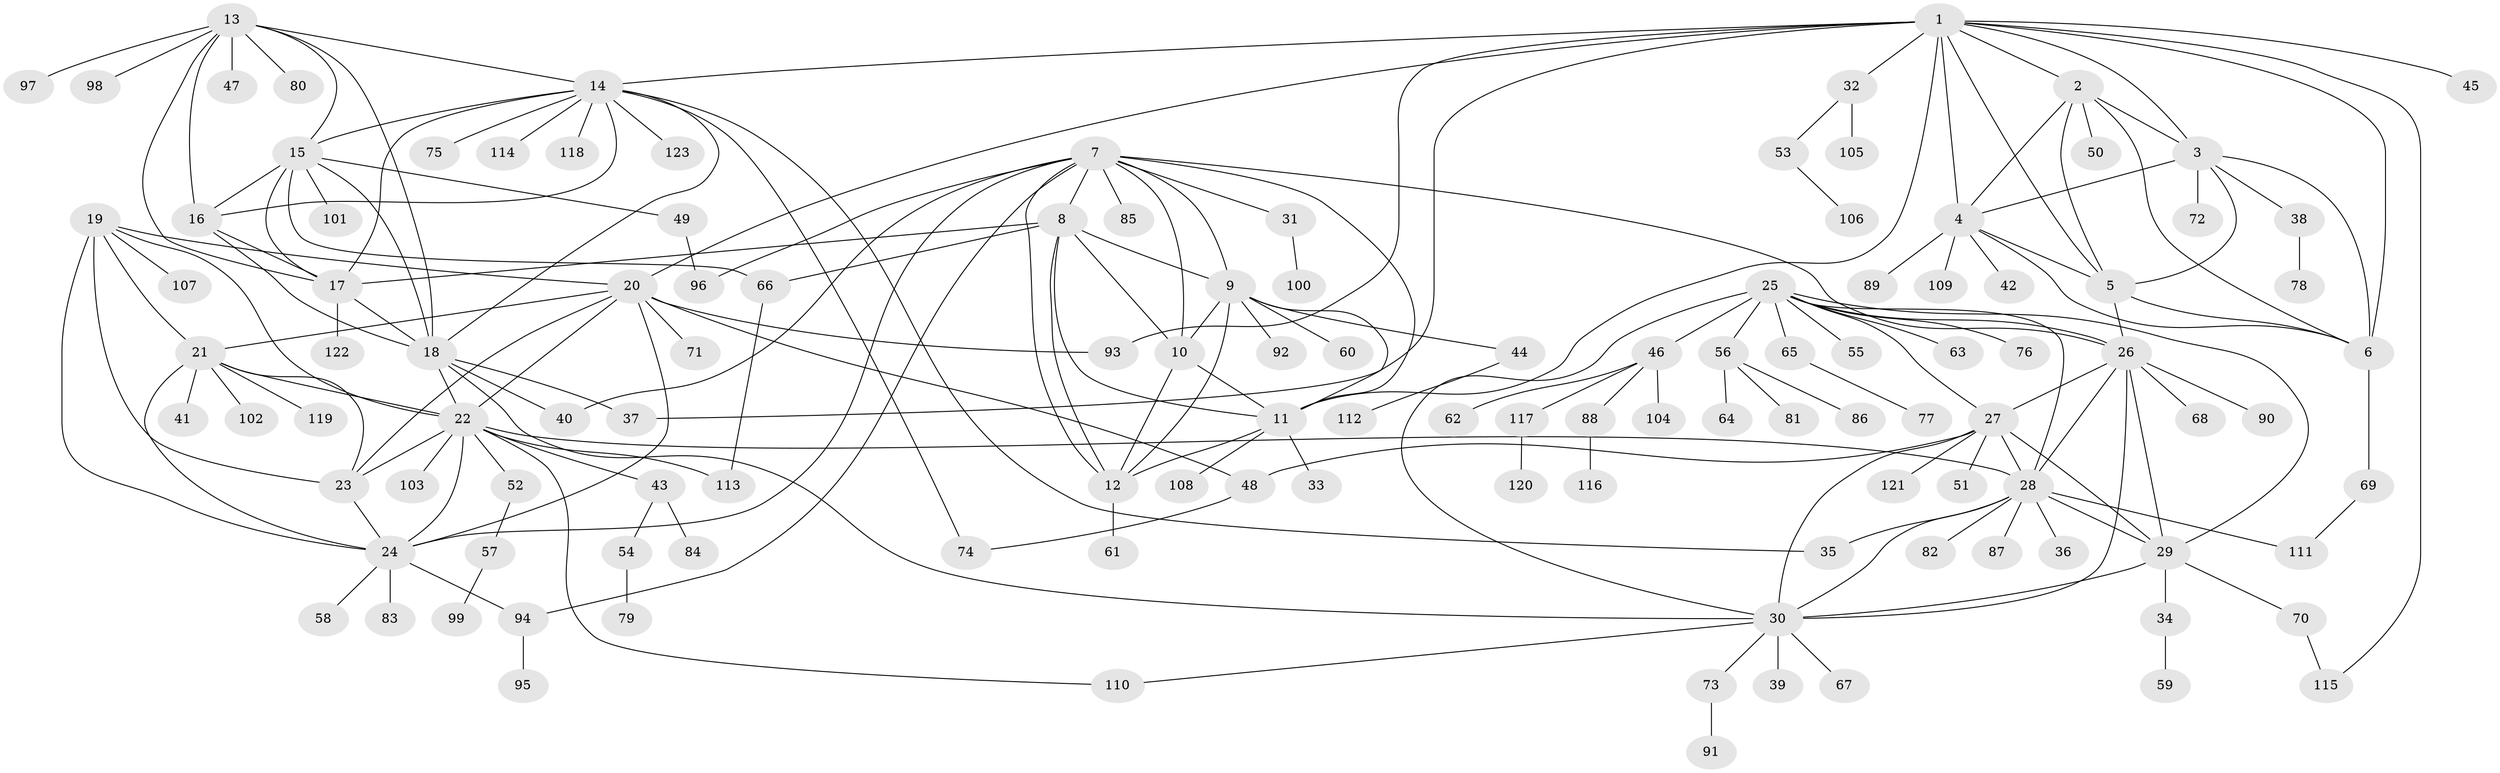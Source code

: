 // Generated by graph-tools (version 1.1) at 2025/56/03/09/25 04:56:09]
// undirected, 123 vertices, 191 edges
graph export_dot {
graph [start="1"]
  node [color=gray90,style=filled];
  1;
  2;
  3;
  4;
  5;
  6;
  7;
  8;
  9;
  10;
  11;
  12;
  13;
  14;
  15;
  16;
  17;
  18;
  19;
  20;
  21;
  22;
  23;
  24;
  25;
  26;
  27;
  28;
  29;
  30;
  31;
  32;
  33;
  34;
  35;
  36;
  37;
  38;
  39;
  40;
  41;
  42;
  43;
  44;
  45;
  46;
  47;
  48;
  49;
  50;
  51;
  52;
  53;
  54;
  55;
  56;
  57;
  58;
  59;
  60;
  61;
  62;
  63;
  64;
  65;
  66;
  67;
  68;
  69;
  70;
  71;
  72;
  73;
  74;
  75;
  76;
  77;
  78;
  79;
  80;
  81;
  82;
  83;
  84;
  85;
  86;
  87;
  88;
  89;
  90;
  91;
  92;
  93;
  94;
  95;
  96;
  97;
  98;
  99;
  100;
  101;
  102;
  103;
  104;
  105;
  106;
  107;
  108;
  109;
  110;
  111;
  112;
  113;
  114;
  115;
  116;
  117;
  118;
  119;
  120;
  121;
  122;
  123;
  1 -- 2;
  1 -- 3;
  1 -- 4;
  1 -- 5;
  1 -- 6;
  1 -- 11;
  1 -- 14;
  1 -- 20;
  1 -- 32;
  1 -- 37;
  1 -- 45;
  1 -- 93;
  1 -- 115;
  2 -- 3;
  2 -- 4;
  2 -- 5;
  2 -- 6;
  2 -- 50;
  3 -- 4;
  3 -- 5;
  3 -- 6;
  3 -- 38;
  3 -- 72;
  4 -- 5;
  4 -- 6;
  4 -- 42;
  4 -- 89;
  4 -- 109;
  5 -- 6;
  5 -- 26;
  6 -- 69;
  7 -- 8;
  7 -- 9;
  7 -- 10;
  7 -- 11;
  7 -- 12;
  7 -- 24;
  7 -- 26;
  7 -- 31;
  7 -- 40;
  7 -- 85;
  7 -- 94;
  7 -- 96;
  8 -- 9;
  8 -- 10;
  8 -- 11;
  8 -- 12;
  8 -- 17;
  8 -- 66;
  9 -- 10;
  9 -- 11;
  9 -- 12;
  9 -- 44;
  9 -- 60;
  9 -- 92;
  10 -- 11;
  10 -- 12;
  11 -- 12;
  11 -- 33;
  11 -- 108;
  12 -- 61;
  13 -- 14;
  13 -- 15;
  13 -- 16;
  13 -- 17;
  13 -- 18;
  13 -- 47;
  13 -- 80;
  13 -- 97;
  13 -- 98;
  14 -- 15;
  14 -- 16;
  14 -- 17;
  14 -- 18;
  14 -- 35;
  14 -- 74;
  14 -- 75;
  14 -- 114;
  14 -- 118;
  14 -- 123;
  15 -- 16;
  15 -- 17;
  15 -- 18;
  15 -- 49;
  15 -- 66;
  15 -- 101;
  16 -- 17;
  16 -- 18;
  17 -- 18;
  17 -- 122;
  18 -- 22;
  18 -- 30;
  18 -- 37;
  18 -- 40;
  19 -- 20;
  19 -- 21;
  19 -- 22;
  19 -- 23;
  19 -- 24;
  19 -- 107;
  20 -- 21;
  20 -- 22;
  20 -- 23;
  20 -- 24;
  20 -- 48;
  20 -- 71;
  20 -- 93;
  21 -- 22;
  21 -- 23;
  21 -- 24;
  21 -- 41;
  21 -- 102;
  21 -- 119;
  22 -- 23;
  22 -- 24;
  22 -- 28;
  22 -- 43;
  22 -- 52;
  22 -- 103;
  22 -- 110;
  22 -- 113;
  23 -- 24;
  24 -- 58;
  24 -- 83;
  24 -- 94;
  25 -- 26;
  25 -- 27;
  25 -- 28;
  25 -- 29;
  25 -- 30;
  25 -- 46;
  25 -- 55;
  25 -- 56;
  25 -- 63;
  25 -- 65;
  25 -- 76;
  26 -- 27;
  26 -- 28;
  26 -- 29;
  26 -- 30;
  26 -- 68;
  26 -- 90;
  27 -- 28;
  27 -- 29;
  27 -- 30;
  27 -- 48;
  27 -- 51;
  27 -- 121;
  28 -- 29;
  28 -- 30;
  28 -- 35;
  28 -- 36;
  28 -- 82;
  28 -- 87;
  28 -- 111;
  29 -- 30;
  29 -- 34;
  29 -- 70;
  30 -- 39;
  30 -- 67;
  30 -- 73;
  30 -- 110;
  31 -- 100;
  32 -- 53;
  32 -- 105;
  34 -- 59;
  38 -- 78;
  43 -- 54;
  43 -- 84;
  44 -- 112;
  46 -- 62;
  46 -- 88;
  46 -- 104;
  46 -- 117;
  48 -- 74;
  49 -- 96;
  52 -- 57;
  53 -- 106;
  54 -- 79;
  56 -- 64;
  56 -- 81;
  56 -- 86;
  57 -- 99;
  65 -- 77;
  66 -- 113;
  69 -- 111;
  70 -- 115;
  73 -- 91;
  88 -- 116;
  94 -- 95;
  117 -- 120;
}

